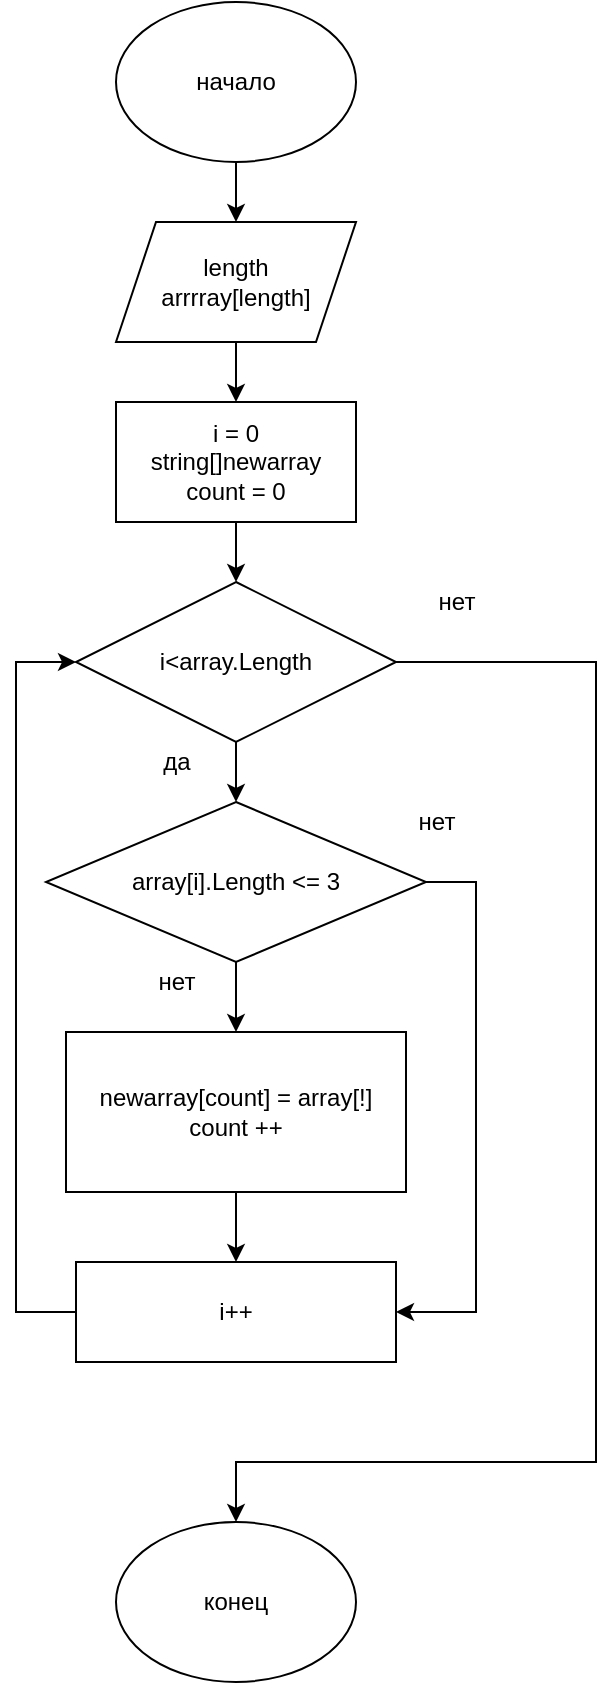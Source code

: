 <mxfile version="20.3.0" type="device"><diagram id="C5RBs43oDa-KdzZeNtuy" name="Page-1"><mxGraphModel dx="1662" dy="865" grid="1" gridSize="10" guides="1" tooltips="1" connect="1" arrows="1" fold="1" page="1" pageScale="1" pageWidth="827" pageHeight="1169" math="0" shadow="0"><root><mxCell id="WIyWlLk6GJQsqaUBKTNV-0"/><mxCell id="WIyWlLk6GJQsqaUBKTNV-1" parent="WIyWlLk6GJQsqaUBKTNV-0"/><mxCell id="jutoY8x18LwojdO1U7t8-4" value="" style="edgeStyle=orthogonalEdgeStyle;rounded=0;orthogonalLoop=1;jettySize=auto;html=1;" parent="WIyWlLk6GJQsqaUBKTNV-1" source="jutoY8x18LwojdO1U7t8-0" target="jutoY8x18LwojdO1U7t8-2" edge="1"><mxGeometry relative="1" as="geometry"/></mxCell><mxCell id="jutoY8x18LwojdO1U7t8-0" value="начало" style="ellipse;whiteSpace=wrap;html=1;" parent="WIyWlLk6GJQsqaUBKTNV-1" vertex="1"><mxGeometry x="380" y="30" width="120" height="80" as="geometry"/></mxCell><mxCell id="jutoY8x18LwojdO1U7t8-5" value="" style="edgeStyle=orthogonalEdgeStyle;rounded=0;orthogonalLoop=1;jettySize=auto;html=1;" parent="WIyWlLk6GJQsqaUBKTNV-1" source="jutoY8x18LwojdO1U7t8-2" target="jutoY8x18LwojdO1U7t8-3" edge="1"><mxGeometry relative="1" as="geometry"/></mxCell><mxCell id="jutoY8x18LwojdO1U7t8-2" value="length&lt;br&gt;arrrray[length]" style="shape=parallelogram;perimeter=parallelogramPerimeter;whiteSpace=wrap;html=1;fixedSize=1;" parent="WIyWlLk6GJQsqaUBKTNV-1" vertex="1"><mxGeometry x="380" y="140" width="120" height="60" as="geometry"/></mxCell><mxCell id="jutoY8x18LwojdO1U7t8-7" value="" style="edgeStyle=orthogonalEdgeStyle;rounded=0;orthogonalLoop=1;jettySize=auto;html=1;" parent="WIyWlLk6GJQsqaUBKTNV-1" source="jutoY8x18LwojdO1U7t8-3" target="jutoY8x18LwojdO1U7t8-6" edge="1"><mxGeometry relative="1" as="geometry"/></mxCell><mxCell id="jutoY8x18LwojdO1U7t8-3" value="i = 0&lt;br&gt;string[]newarray&lt;br&gt;count = 0" style="rounded=0;whiteSpace=wrap;html=1;" parent="WIyWlLk6GJQsqaUBKTNV-1" vertex="1"><mxGeometry x="380" y="230" width="120" height="60" as="geometry"/></mxCell><mxCell id="jutoY8x18LwojdO1U7t8-9" value="" style="edgeStyle=orthogonalEdgeStyle;rounded=0;orthogonalLoop=1;jettySize=auto;html=1;" parent="WIyWlLk6GJQsqaUBKTNV-1" source="jutoY8x18LwojdO1U7t8-6" target="jutoY8x18LwojdO1U7t8-8" edge="1"><mxGeometry relative="1" as="geometry"/></mxCell><mxCell id="jutoY8x18LwojdO1U7t8-22" style="edgeStyle=orthogonalEdgeStyle;rounded=0;orthogonalLoop=1;jettySize=auto;html=1;entryX=0.5;entryY=0;entryDx=0;entryDy=0;" parent="WIyWlLk6GJQsqaUBKTNV-1" source="jutoY8x18LwojdO1U7t8-6" edge="1"><mxGeometry relative="1" as="geometry"><Array as="points"><mxPoint x="620" y="360"/><mxPoint x="620" y="760"/><mxPoint x="440" y="760"/></Array><mxPoint x="440" y="790" as="targetPoint"/></mxGeometry></mxCell><mxCell id="jutoY8x18LwojdO1U7t8-6" value="i&amp;lt;array.Length" style="rhombus;whiteSpace=wrap;html=1;" parent="WIyWlLk6GJQsqaUBKTNV-1" vertex="1"><mxGeometry x="360" y="320" width="160" height="80" as="geometry"/></mxCell><mxCell id="jutoY8x18LwojdO1U7t8-11" value="" style="edgeStyle=orthogonalEdgeStyle;rounded=0;orthogonalLoop=1;jettySize=auto;html=1;" parent="WIyWlLk6GJQsqaUBKTNV-1" source="jutoY8x18LwojdO1U7t8-8" target="jutoY8x18LwojdO1U7t8-10" edge="1"><mxGeometry relative="1" as="geometry"/></mxCell><mxCell id="jutoY8x18LwojdO1U7t8-15" style="edgeStyle=orthogonalEdgeStyle;rounded=0;orthogonalLoop=1;jettySize=auto;html=1;entryX=1;entryY=0.5;entryDx=0;entryDy=0;" parent="WIyWlLk6GJQsqaUBKTNV-1" source="jutoY8x18LwojdO1U7t8-8" target="jutoY8x18LwojdO1U7t8-12" edge="1"><mxGeometry relative="1" as="geometry"><Array as="points"><mxPoint x="560" y="470"/><mxPoint x="560" y="685"/></Array></mxGeometry></mxCell><mxCell id="jutoY8x18LwojdO1U7t8-8" value="array[i].Length &amp;lt;= 3" style="rhombus;whiteSpace=wrap;html=1;" parent="WIyWlLk6GJQsqaUBKTNV-1" vertex="1"><mxGeometry x="345" y="430" width="190" height="80" as="geometry"/></mxCell><mxCell id="jutoY8x18LwojdO1U7t8-17" value="" style="edgeStyle=orthogonalEdgeStyle;rounded=0;orthogonalLoop=1;jettySize=auto;html=1;" parent="WIyWlLk6GJQsqaUBKTNV-1" source="jutoY8x18LwojdO1U7t8-10" target="jutoY8x18LwojdO1U7t8-12" edge="1"><mxGeometry relative="1" as="geometry"/></mxCell><mxCell id="jutoY8x18LwojdO1U7t8-10" value="newarray[count] = array[!]&lt;br&gt;count ++" style="rounded=0;whiteSpace=wrap;html=1;" parent="WIyWlLk6GJQsqaUBKTNV-1" vertex="1"><mxGeometry x="355" y="545" width="170" height="80" as="geometry"/></mxCell><mxCell id="jutoY8x18LwojdO1U7t8-19" style="edgeStyle=orthogonalEdgeStyle;rounded=0;orthogonalLoop=1;jettySize=auto;html=1;entryX=0;entryY=0.5;entryDx=0;entryDy=0;" parent="WIyWlLk6GJQsqaUBKTNV-1" source="jutoY8x18LwojdO1U7t8-12" target="jutoY8x18LwojdO1U7t8-6" edge="1"><mxGeometry relative="1" as="geometry"><Array as="points"><mxPoint x="330" y="685"/><mxPoint x="330" y="360"/></Array></mxGeometry></mxCell><mxCell id="jutoY8x18LwojdO1U7t8-12" value="i++" style="rounded=0;whiteSpace=wrap;html=1;" parent="WIyWlLk6GJQsqaUBKTNV-1" vertex="1"><mxGeometry x="360" y="660" width="160" height="50" as="geometry"/></mxCell><mxCell id="jutoY8x18LwojdO1U7t8-13" value="да" style="text;html=1;align=center;verticalAlign=middle;resizable=0;points=[];autosize=1;strokeColor=none;fillColor=none;" parent="WIyWlLk6GJQsqaUBKTNV-1" vertex="1"><mxGeometry x="390" y="395" width="40" height="30" as="geometry"/></mxCell><mxCell id="jutoY8x18LwojdO1U7t8-14" value="нет" style="text;html=1;align=center;verticalAlign=middle;resizable=0;points=[];autosize=1;strokeColor=none;fillColor=none;" parent="WIyWlLk6GJQsqaUBKTNV-1" vertex="1"><mxGeometry x="530" y="315" width="40" height="30" as="geometry"/></mxCell><mxCell id="jutoY8x18LwojdO1U7t8-16" value="нет" style="text;html=1;align=center;verticalAlign=middle;resizable=0;points=[];autosize=1;strokeColor=none;fillColor=none;" parent="WIyWlLk6GJQsqaUBKTNV-1" vertex="1"><mxGeometry x="520" y="425" width="40" height="30" as="geometry"/></mxCell><mxCell id="jutoY8x18LwojdO1U7t8-18" value="нет" style="text;html=1;align=center;verticalAlign=middle;resizable=0;points=[];autosize=1;strokeColor=none;fillColor=none;" parent="WIyWlLk6GJQsqaUBKTNV-1" vertex="1"><mxGeometry x="390" y="505" width="40" height="30" as="geometry"/></mxCell><mxCell id="jutoY8x18LwojdO1U7t8-20" value="конец" style="ellipse;whiteSpace=wrap;html=1;" parent="WIyWlLk6GJQsqaUBKTNV-1" vertex="1"><mxGeometry x="380" y="790" width="120" height="80" as="geometry"/></mxCell></root></mxGraphModel></diagram></mxfile>